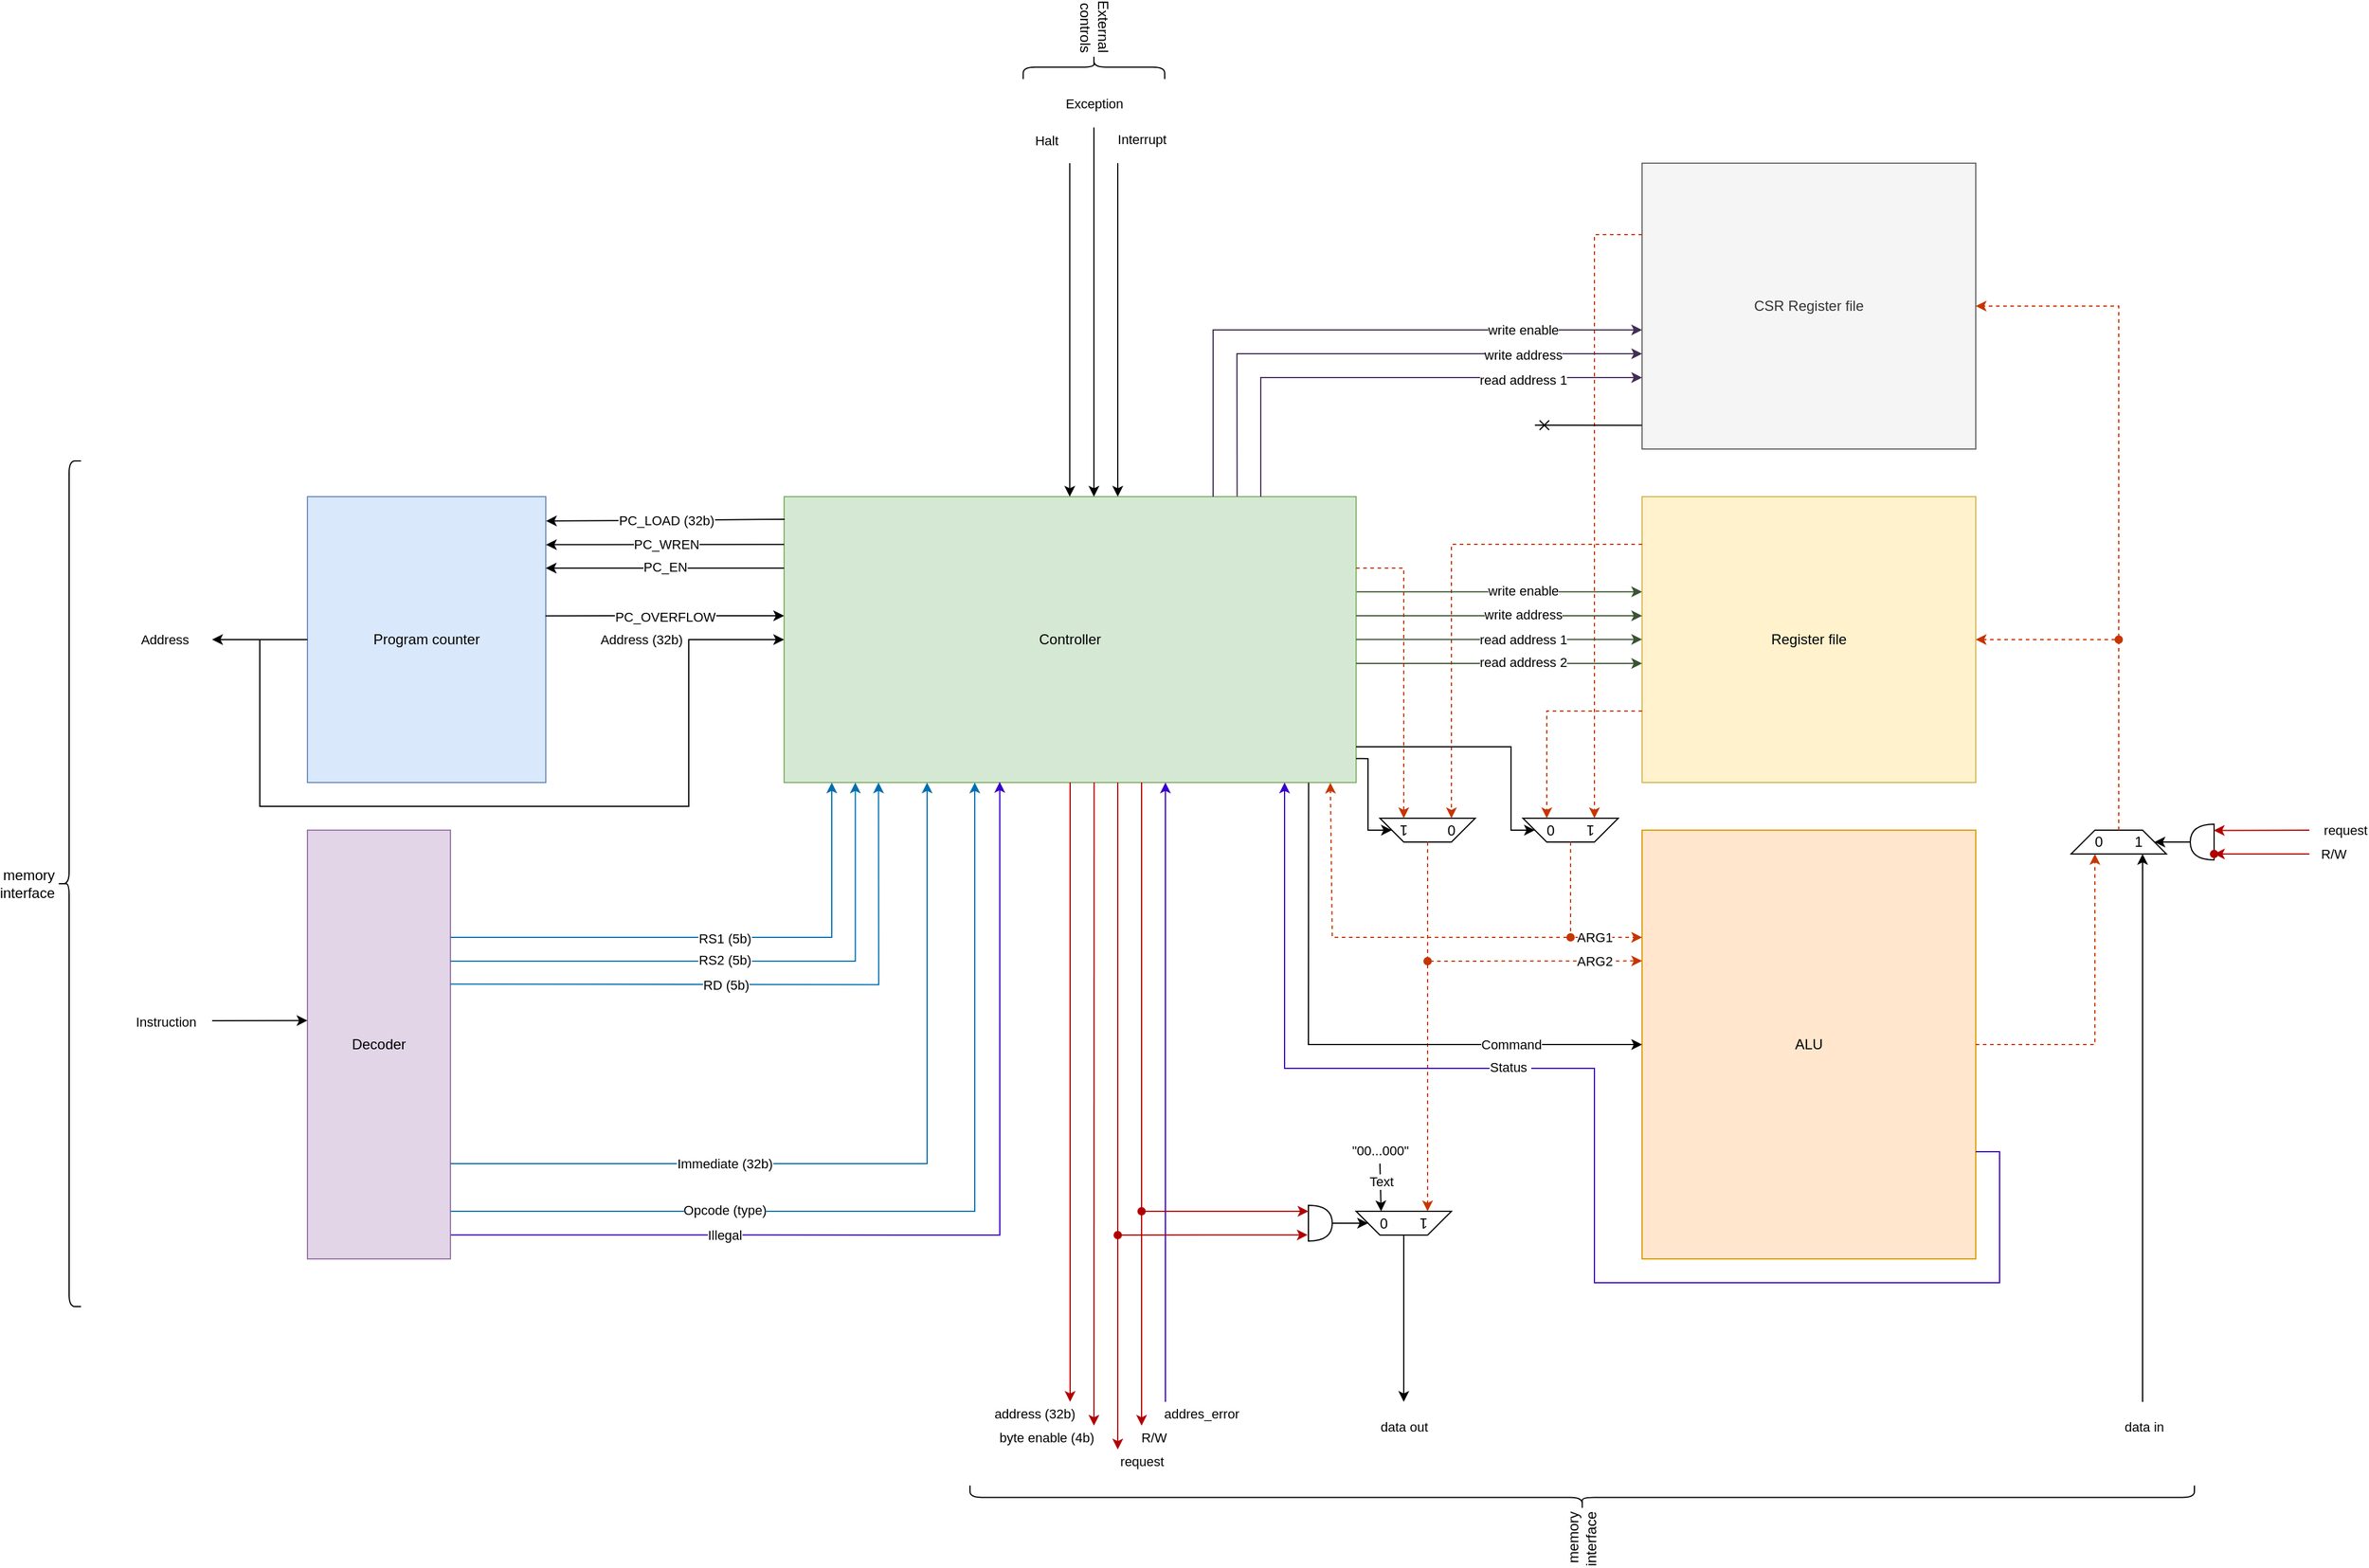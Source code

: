 <mxfile>
    <diagram name="Page-1" id="RnoSN_UY9LIXPHD4EfgN">
        <mxGraphModel dx="1311" dy="1591" grid="1" gridSize="10" guides="1" tooltips="1" connect="1" arrows="1" fold="1" page="1" pageScale="1" pageWidth="827" pageHeight="1169" math="0" shadow="0">
            <root>
                <mxCell id="0"/>
                <mxCell id="1" parent="0"/>
                <mxCell id="LVgz9WwHuPlELS2RrGbi-1" value="Controller" style="rounded=0;whiteSpace=wrap;html=1;fillColor=#d5e8d4;strokeColor=#82b366;" parent="1" vertex="1">
                    <mxGeometry x="240" y="240" width="480" height="240" as="geometry"/>
                </mxCell>
                <mxCell id="LVgz9WwHuPlELS2RrGbi-2" value="Decoder" style="rounded=0;whiteSpace=wrap;html=1;fillColor=#e1d5e7;strokeColor=#9673a6;" parent="1" vertex="1">
                    <mxGeometry x="-160" y="520" width="120" height="360" as="geometry"/>
                </mxCell>
                <mxCell id="LVgz9WwHuPlELS2RrGbi-3" value="Register file" style="rounded=0;whiteSpace=wrap;html=1;fillColor=#fff2cc;strokeColor=#d6b656;" parent="1" vertex="1">
                    <mxGeometry x="960" y="240" width="280" height="240" as="geometry"/>
                </mxCell>
                <mxCell id="LVgz9WwHuPlELS2RrGbi-4" value="CSR Register file" style="rounded=0;whiteSpace=wrap;html=1;fillColor=#f5f5f5;fontColor=#333333;strokeColor=#666666;" parent="1" vertex="1">
                    <mxGeometry x="960" y="-40" width="280" height="240" as="geometry"/>
                </mxCell>
                <mxCell id="LVgz9WwHuPlELS2RrGbi-5" value="ALU" style="rounded=0;whiteSpace=wrap;html=1;fillColor=#ffe6cc;strokeColor=#d79b00;" parent="1" vertex="1">
                    <mxGeometry x="960" y="520" width="280" height="360" as="geometry"/>
                </mxCell>
                <mxCell id="LVgz9WwHuPlELS2RrGbi-6" value="Program counter" style="rounded=0;whiteSpace=wrap;html=1;fillColor=#dae8fc;strokeColor=#6c8ebf;" parent="1" vertex="1">
                    <mxGeometry x="-160" y="240" width="200" height="240" as="geometry"/>
                </mxCell>
                <mxCell id="LVgz9WwHuPlELS2RrGbi-7" value="" style="endArrow=classic;html=1;rounded=0;entryX=0.017;entryY=0.444;entryDx=0;entryDy=0;entryPerimeter=0;" parent="1" edge="1">
                    <mxGeometry width="50" height="50" relative="1" as="geometry">
                        <mxPoint x="-240" y="680" as="sourcePoint"/>
                        <mxPoint x="-160.0" y="679.84" as="targetPoint"/>
                    </mxGeometry>
                </mxCell>
                <mxCell id="LVgz9WwHuPlELS2RrGbi-12" value="Instruction" style="edgeLabel;html=1;align=center;verticalAlign=middle;resizable=0;points=[];" parent="LVgz9WwHuPlELS2RrGbi-7" vertex="1" connectable="0">
                    <mxGeometry x="-0.743" y="-1" relative="1" as="geometry">
                        <mxPoint x="-50" as="offset"/>
                    </mxGeometry>
                </mxCell>
                <mxCell id="LVgz9WwHuPlELS2RrGbi-9" value="" style="endArrow=classic;html=1;rounded=0;exitX=0;exitY=0.5;exitDx=0;exitDy=0;labelPosition=left;verticalLabelPosition=middle;align=left;verticalAlign=middle;" parent="1" source="LVgz9WwHuPlELS2RrGbi-6" edge="1">
                    <mxGeometry width="50" height="50" relative="1" as="geometry">
                        <mxPoint x="600" y="510" as="sourcePoint"/>
                        <mxPoint x="-240" y="360" as="targetPoint"/>
                    </mxGeometry>
                </mxCell>
                <mxCell id="LVgz9WwHuPlELS2RrGbi-10" value="Address" style="edgeLabel;html=1;align=center;verticalAlign=middle;resizable=0;points=[];" parent="LVgz9WwHuPlELS2RrGbi-9" vertex="1" connectable="0">
                    <mxGeometry x="0.357" y="-1" relative="1" as="geometry">
                        <mxPoint x="-66" y="1" as="offset"/>
                    </mxGeometry>
                </mxCell>
                <mxCell id="LVgz9WwHuPlELS2RrGbi-13" value="" style="endArrow=classic;html=1;rounded=0;exitX=0;exitY=0.167;exitDx=0;exitDy=0;exitPerimeter=0;entryX=1.001;entryY=0.168;entryDx=0;entryDy=0;entryPerimeter=0;" parent="1" source="LVgz9WwHuPlELS2RrGbi-1" target="LVgz9WwHuPlELS2RrGbi-6" edge="1">
                    <mxGeometry width="50" height="50" relative="1" as="geometry">
                        <mxPoint x="60" y="450" as="sourcePoint"/>
                        <mxPoint x="110" y="400" as="targetPoint"/>
                    </mxGeometry>
                </mxCell>
                <mxCell id="LVgz9WwHuPlELS2RrGbi-15" value="PC_WREN" style="edgeLabel;html=1;align=center;verticalAlign=middle;resizable=0;points=[];" parent="LVgz9WwHuPlELS2RrGbi-13" vertex="1" connectable="0">
                    <mxGeometry x="0.048" relative="1" as="geometry">
                        <mxPoint x="5" as="offset"/>
                    </mxGeometry>
                </mxCell>
                <mxCell id="LVgz9WwHuPlELS2RrGbi-14" value="" style="endArrow=classic;html=1;rounded=0;exitX=0;exitY=0.25;exitDx=0;exitDy=0;entryX=1;entryY=0.25;entryDx=0;entryDy=0;" parent="1" source="LVgz9WwHuPlELS2RrGbi-1" target="LVgz9WwHuPlELS2RrGbi-6" edge="1">
                    <mxGeometry width="50" height="50" relative="1" as="geometry">
                        <mxPoint x="-120" y="360" as="sourcePoint"/>
                        <mxPoint x="-70" y="310" as="targetPoint"/>
                    </mxGeometry>
                </mxCell>
                <mxCell id="LVgz9WwHuPlELS2RrGbi-16" value="PC_EN" style="edgeLabel;html=1;align=center;verticalAlign=middle;resizable=0;points=[];" parent="LVgz9WwHuPlELS2RrGbi-14" vertex="1" connectable="0">
                    <mxGeometry x="0.09" y="-1" relative="1" as="geometry">
                        <mxPoint x="9" as="offset"/>
                    </mxGeometry>
                </mxCell>
                <mxCell id="LVgz9WwHuPlELS2RrGbi-18" value="" style="endArrow=classic;html=1;rounded=0;entryX=0;entryY=0.5;entryDx=0;entryDy=0;" parent="1" target="LVgz9WwHuPlELS2RrGbi-1" edge="1">
                    <mxGeometry width="50" height="50" relative="1" as="geometry">
                        <mxPoint x="-200" y="360" as="sourcePoint"/>
                        <mxPoint x="-150" y="450" as="targetPoint"/>
                        <Array as="points">
                            <mxPoint x="-200" y="500"/>
                            <mxPoint x="160" y="500"/>
                            <mxPoint x="160" y="360"/>
                        </Array>
                    </mxGeometry>
                </mxCell>
                <mxCell id="LVgz9WwHuPlELS2RrGbi-19" value="Address (32b)" style="edgeLabel;html=1;align=center;verticalAlign=middle;resizable=0;points=[];" parent="LVgz9WwHuPlELS2RrGbi-18" vertex="1" connectable="0">
                    <mxGeometry x="0.852" y="1" relative="1" as="geometry">
                        <mxPoint x="-67" y="1" as="offset"/>
                    </mxGeometry>
                </mxCell>
                <mxCell id="LVgz9WwHuPlELS2RrGbi-20" value="" style="endArrow=classic;html=1;rounded=0;exitX=0.999;exitY=0.417;exitDx=0;exitDy=0;exitPerimeter=0;" parent="1" source="LVgz9WwHuPlELS2RrGbi-6" edge="1">
                    <mxGeometry width="50" height="50" relative="1" as="geometry">
                        <mxPoint x="190" y="430" as="sourcePoint"/>
                        <mxPoint x="240" y="340" as="targetPoint"/>
                    </mxGeometry>
                </mxCell>
                <mxCell id="LVgz9WwHuPlELS2RrGbi-22" value="PC_OVERFLOW" style="edgeLabel;html=1;align=center;verticalAlign=middle;resizable=0;points=[];" parent="LVgz9WwHuPlELS2RrGbi-20" vertex="1" connectable="0">
                    <mxGeometry x="-0.192" y="-1" relative="1" as="geometry">
                        <mxPoint x="19" as="offset"/>
                    </mxGeometry>
                </mxCell>
                <mxCell id="LVgz9WwHuPlELS2RrGbi-23" value="" style="endArrow=classic;html=1;rounded=0;exitX=0.001;exitY=0.079;exitDx=0;exitDy=0;exitPerimeter=0;entryX=1.001;entryY=0.085;entryDx=0;entryDy=0;entryPerimeter=0;" parent="1" source="LVgz9WwHuPlELS2RrGbi-1" target="LVgz9WwHuPlELS2RrGbi-6" edge="1">
                    <mxGeometry width="50" height="50" relative="1" as="geometry">
                        <mxPoint x="90" y="380" as="sourcePoint"/>
                        <mxPoint x="140" y="330" as="targetPoint"/>
                        <Array as="points">
                            <mxPoint x="130" y="260"/>
                        </Array>
                    </mxGeometry>
                </mxCell>
                <mxCell id="LVgz9WwHuPlELS2RrGbi-24" value="PC_LOAD (32b)" style="edgeLabel;html=1;align=center;verticalAlign=middle;resizable=0;points=[];" parent="LVgz9WwHuPlELS2RrGbi-23" vertex="1" connectable="0">
                    <mxGeometry x="-0.003" relative="1" as="geometry">
                        <mxPoint as="offset"/>
                    </mxGeometry>
                </mxCell>
                <mxCell id="LVgz9WwHuPlELS2RrGbi-25" value="" style="endArrow=classic;html=1;rounded=0;entryX=0.25;entryY=1;entryDx=0;entryDy=0;fillColor=#1ba1e2;strokeColor=#006EAF;" parent="1" edge="1">
                    <mxGeometry width="50" height="50" relative="1" as="geometry">
                        <mxPoint x="-40" y="610" as="sourcePoint"/>
                        <mxPoint x="280" y="480" as="targetPoint"/>
                        <Array as="points">
                            <mxPoint x="280" y="610"/>
                        </Array>
                    </mxGeometry>
                </mxCell>
                <mxCell id="LVgz9WwHuPlELS2RrGbi-31" value="RS1 (5b)" style="edgeLabel;html=1;align=center;verticalAlign=middle;resizable=0;points=[];" parent="LVgz9WwHuPlELS2RrGbi-25" vertex="1" connectable="0">
                    <mxGeometry x="-0.005" y="-1" relative="1" as="geometry">
                        <mxPoint x="6" as="offset"/>
                    </mxGeometry>
                </mxCell>
                <mxCell id="LVgz9WwHuPlELS2RrGbi-26" value="" style="endArrow=classic;html=1;rounded=0;fillColor=#1ba1e2;strokeColor=#006EAF;" parent="1" edge="1">
                    <mxGeometry width="50" height="50" relative="1" as="geometry">
                        <mxPoint x="-40" y="630" as="sourcePoint"/>
                        <mxPoint x="299.76" y="480" as="targetPoint"/>
                        <Array as="points">
                            <mxPoint x="299.76" y="630"/>
                        </Array>
                    </mxGeometry>
                </mxCell>
                <mxCell id="LVgz9WwHuPlELS2RrGbi-32" value="RS2 (5b)" style="edgeLabel;html=1;align=center;verticalAlign=middle;resizable=0;points=[];" parent="LVgz9WwHuPlELS2RrGbi-26" vertex="1" connectable="0">
                    <mxGeometry x="-0.098" y="1" relative="1" as="geometry">
                        <mxPoint x="9" as="offset"/>
                    </mxGeometry>
                </mxCell>
                <mxCell id="LVgz9WwHuPlELS2RrGbi-27" value="" style="endArrow=classic;html=1;rounded=0;exitX=1;exitY=0.359;exitDx=0;exitDy=0;exitPerimeter=0;entryX=0.333;entryY=1.001;entryDx=0;entryDy=0;entryPerimeter=0;fillColor=#1ba1e2;strokeColor=#006EAF;" parent="1" source="LVgz9WwHuPlELS2RrGbi-2" edge="1">
                    <mxGeometry width="50" height="50" relative="1" as="geometry">
                        <mxPoint x="-120.0" y="649.0" as="sourcePoint"/>
                        <mxPoint x="319.24" y="480.0" as="targetPoint"/>
                        <Array as="points">
                            <mxPoint x="319.4" y="649.76"/>
                        </Array>
                    </mxGeometry>
                </mxCell>
                <mxCell id="LVgz9WwHuPlELS2RrGbi-33" value="RD (5b)" style="edgeLabel;html=1;align=center;verticalAlign=middle;resizable=0;points=[];" parent="LVgz9WwHuPlELS2RrGbi-27" vertex="1" connectable="0">
                    <mxGeometry x="-0.201" relative="1" as="geometry">
                        <mxPoint x="19" as="offset"/>
                    </mxGeometry>
                </mxCell>
                <mxCell id="LVgz9WwHuPlELS2RrGbi-28" value="" style="endArrow=classic;html=1;rounded=0;entryX=0.5;entryY=1;entryDx=0;entryDy=0;fillColor=#1ba1e2;strokeColor=#006EAF;" parent="1" edge="1">
                    <mxGeometry width="50" height="50" relative="1" as="geometry">
                        <mxPoint x="-40" y="800" as="sourcePoint"/>
                        <mxPoint x="360" y="480.0" as="targetPoint"/>
                        <Array as="points">
                            <mxPoint x="360" y="800"/>
                        </Array>
                    </mxGeometry>
                </mxCell>
                <mxCell id="LVgz9WwHuPlELS2RrGbi-34" value="Immediate (32b)" style="edgeLabel;html=1;align=center;verticalAlign=middle;resizable=0;points=[];" parent="LVgz9WwHuPlELS2RrGbi-28" vertex="1" connectable="0">
                    <mxGeometry x="-0.37" relative="1" as="geometry">
                        <mxPoint x="3" as="offset"/>
                    </mxGeometry>
                </mxCell>
                <mxCell id="LVgz9WwHuPlELS2RrGbi-29" value="" style="endArrow=classic;html=1;rounded=0;exitX=1.002;exitY=0.889;exitDx=0;exitDy=0;exitPerimeter=0;fillColor=#1ba1e2;strokeColor=#006EAF;" parent="1" source="LVgz9WwHuPlELS2RrGbi-2" edge="1">
                    <mxGeometry width="50" height="50" relative="1" as="geometry">
                        <mxPoint x="140" y="790" as="sourcePoint"/>
                        <mxPoint x="400" y="480" as="targetPoint"/>
                        <Array as="points">
                            <mxPoint x="400" y="840"/>
                        </Array>
                    </mxGeometry>
                </mxCell>
                <mxCell id="LVgz9WwHuPlELS2RrGbi-35" value="Opcode (type)" style="edgeLabel;html=1;align=center;verticalAlign=middle;resizable=0;points=[];" parent="LVgz9WwHuPlELS2RrGbi-29" vertex="1" connectable="0">
                    <mxGeometry x="-0.425" y="1" relative="1" as="geometry">
                        <mxPoint as="offset"/>
                    </mxGeometry>
                </mxCell>
                <mxCell id="LVgz9WwHuPlELS2RrGbi-36" value="" style="endArrow=classic;html=1;rounded=0;exitX=1.003;exitY=0.944;exitDx=0;exitDy=0;exitPerimeter=0;entryX=0.377;entryY=0.998;entryDx=0;entryDy=0;entryPerimeter=0;fillColor=#6a00ff;strokeColor=#3700CC;" parent="1" source="LVgz9WwHuPlELS2RrGbi-2" target="LVgz9WwHuPlELS2RrGbi-1" edge="1">
                    <mxGeometry width="50" height="50" relative="1" as="geometry">
                        <mxPoint x="280" y="710" as="sourcePoint"/>
                        <mxPoint x="330" y="660" as="targetPoint"/>
                        <Array as="points">
                            <mxPoint x="421" y="860"/>
                        </Array>
                    </mxGeometry>
                </mxCell>
                <mxCell id="LVgz9WwHuPlELS2RrGbi-38" value="Illegal" style="edgeLabel;html=1;align=center;verticalAlign=middle;resizable=0;points=[];" parent="LVgz9WwHuPlELS2RrGbi-36" vertex="1" connectable="0">
                    <mxGeometry x="-0.481" relative="1" as="geometry">
                        <mxPoint x="11" as="offset"/>
                    </mxGeometry>
                </mxCell>
                <mxCell id="LVgz9WwHuPlELS2RrGbi-39" value="" style="endArrow=classic;html=1;rounded=0;exitX=0.5;exitY=1;exitDx=0;exitDy=0;fillColor=#e51400;strokeColor=#B20000;" parent="1" source="LVgz9WwHuPlELS2RrGbi-1" edge="1">
                    <mxGeometry width="50" height="50" relative="1" as="geometry">
                        <mxPoint x="650" y="720" as="sourcePoint"/>
                        <mxPoint x="480" y="1000" as="targetPoint"/>
                    </mxGeometry>
                </mxCell>
                <mxCell id="LVgz9WwHuPlELS2RrGbi-46" value="address (32b&lt;span style=&quot;background-color: light-dark(#ffffff, var(--ge-dark-color, #121212)); color: light-dark(rgb(0, 0, 0), rgb(255, 255, 255));&quot;&gt;)&lt;/span&gt;" style="edgeLabel;html=1;align=center;verticalAlign=middle;resizable=0;points=[];" parent="LVgz9WwHuPlELS2RrGbi-39" vertex="1" connectable="0">
                    <mxGeometry x="0.767" relative="1" as="geometry">
                        <mxPoint x="-30" y="70" as="offset"/>
                    </mxGeometry>
                </mxCell>
                <mxCell id="LVgz9WwHuPlELS2RrGbi-41" value="" style="endArrow=classic;html=1;rounded=0;exitX=0.542;exitY=1;exitDx=0;exitDy=0;exitPerimeter=0;fillColor=#e51400;strokeColor=#B20000;" parent="1" source="LVgz9WwHuPlELS2RrGbi-1" edge="1">
                    <mxGeometry width="50" height="50" relative="1" as="geometry">
                        <mxPoint x="660" y="740" as="sourcePoint"/>
                        <mxPoint x="500" y="1020" as="targetPoint"/>
                    </mxGeometry>
                </mxCell>
                <mxCell id="LVgz9WwHuPlELS2RrGbi-49" value="byte enable (4b)" style="edgeLabel;html=1;align=center;verticalAlign=middle;resizable=0;points=[];" parent="LVgz9WwHuPlELS2RrGbi-41" vertex="1" connectable="0">
                    <mxGeometry x="0.85" y="1" relative="1" as="geometry">
                        <mxPoint x="-41" y="50" as="offset"/>
                    </mxGeometry>
                </mxCell>
                <mxCell id="LVgz9WwHuPlELS2RrGbi-42" value="" style="endArrow=classic;html=1;rounded=0;exitX=0.542;exitY=1;exitDx=0;exitDy=0;exitPerimeter=0;fillColor=#e51400;strokeColor=#B20000;" parent="1" edge="1">
                    <mxGeometry width="50" height="50" relative="1" as="geometry">
                        <mxPoint x="520" y="480" as="sourcePoint"/>
                        <mxPoint x="520" y="1040" as="targetPoint"/>
                    </mxGeometry>
                </mxCell>
                <mxCell id="LVgz9WwHuPlELS2RrGbi-51" value="request" style="edgeLabel;html=1;align=center;verticalAlign=middle;resizable=0;points=[];" parent="LVgz9WwHuPlELS2RrGbi-42" vertex="1" connectable="0">
                    <mxGeometry x="0.978" relative="1" as="geometry">
                        <mxPoint x="20" y="16" as="offset"/>
                    </mxGeometry>
                </mxCell>
                <mxCell id="LVgz9WwHuPlELS2RrGbi-43" value="" style="endArrow=classic;html=1;rounded=0;exitX=0.542;exitY=1;exitDx=0;exitDy=0;exitPerimeter=0;fillColor=#e51400;strokeColor=#B20000;" parent="1" edge="1">
                    <mxGeometry width="50" height="50" relative="1" as="geometry">
                        <mxPoint x="540" y="480" as="sourcePoint"/>
                        <mxPoint x="540" y="1020" as="targetPoint"/>
                    </mxGeometry>
                </mxCell>
                <mxCell id="LVgz9WwHuPlELS2RrGbi-50" value="R/W" style="edgeLabel;html=1;align=center;verticalAlign=middle;resizable=0;points=[];" parent="LVgz9WwHuPlELS2RrGbi-43" vertex="1" connectable="0">
                    <mxGeometry x="0.981" relative="1" as="geometry">
                        <mxPoint x="10" y="15" as="offset"/>
                    </mxGeometry>
                </mxCell>
                <mxCell id="LVgz9WwHuPlELS2RrGbi-44" value="" style="endArrow=classic;html=1;rounded=0;fillColor=#6a00ff;strokeColor=#3700CC;" parent="1" edge="1">
                    <mxGeometry width="50" height="50" relative="1" as="geometry">
                        <mxPoint x="560" y="1000" as="sourcePoint"/>
                        <mxPoint x="560" y="480" as="targetPoint"/>
                    </mxGeometry>
                </mxCell>
                <mxCell id="LVgz9WwHuPlELS2RrGbi-47" value="addres_error" style="edgeLabel;html=1;align=center;verticalAlign=middle;resizable=0;points=[];" parent="LVgz9WwHuPlELS2RrGbi-44" vertex="1" connectable="0">
                    <mxGeometry x="-0.911" y="-2" relative="1" as="geometry">
                        <mxPoint x="28" y="33" as="offset"/>
                    </mxGeometry>
                </mxCell>
                <mxCell id="LVgz9WwHuPlELS2RrGbi-52" value="0&amp;nbsp; &amp;nbsp; &amp;nbsp; &amp;nbsp; &amp;nbsp; 1" style="shape=trapezoid;perimeter=trapezoidPerimeter;whiteSpace=wrap;html=1;fixedSize=1;rotation=-180;textDirection=ltr;flipV=0;flipH=1;" parent="1" vertex="1">
                    <mxGeometry x="740" y="510" width="80" height="20" as="geometry"/>
                </mxCell>
                <mxCell id="LVgz9WwHuPlELS2RrGbi-53" value="1&amp;nbsp; &amp;nbsp; &amp;nbsp; &amp;nbsp; 0" style="shape=trapezoid;perimeter=trapezoidPerimeter;whiteSpace=wrap;html=1;fixedSize=1;rotation=-180;" parent="1" vertex="1">
                    <mxGeometry x="860" y="510" width="80" height="20" as="geometry"/>
                </mxCell>
                <mxCell id="LVgz9WwHuPlELS2RrGbi-54" value="" style="endArrow=classic;html=1;rounded=0;exitX=0.5;exitY=0;exitDx=0;exitDy=0;entryX=0;entryY=0.25;entryDx=0;entryDy=0;fillColor=#fa6800;strokeColor=#C73500;dashed=1;" parent="1" source="LVgz9WwHuPlELS2RrGbi-53" target="LVgz9WwHuPlELS2RrGbi-5" edge="1">
                    <mxGeometry width="50" height="50" relative="1" as="geometry">
                        <mxPoint x="830" y="600" as="sourcePoint"/>
                        <mxPoint x="880" y="550" as="targetPoint"/>
                        <Array as="points">
                            <mxPoint x="900" y="610"/>
                        </Array>
                    </mxGeometry>
                </mxCell>
                <mxCell id="LVgz9WwHuPlELS2RrGbi-56" value="ARG1" style="edgeLabel;html=1;align=center;verticalAlign=middle;resizable=0;points=[];" parent="LVgz9WwHuPlELS2RrGbi-54" vertex="1" connectable="0">
                    <mxGeometry x="0.387" relative="1" as="geometry">
                        <mxPoint x="3" as="offset"/>
                    </mxGeometry>
                </mxCell>
                <mxCell id="LVgz9WwHuPlELS2RrGbi-55" value="" style="endArrow=classic;html=1;rounded=0;exitX=0.5;exitY=0;exitDx=0;exitDy=0;entryX=0;entryY=0.305;entryDx=0;entryDy=0;entryPerimeter=0;fillColor=#fa6800;strokeColor=#C73500;dashed=1;" parent="1" source="LVgz9WwHuPlELS2RrGbi-52" target="LVgz9WwHuPlELS2RrGbi-5" edge="1">
                    <mxGeometry width="50" height="50" relative="1" as="geometry">
                        <mxPoint x="800" y="580" as="sourcePoint"/>
                        <mxPoint x="850" y="530" as="targetPoint"/>
                        <Array as="points">
                            <mxPoint x="780" y="630"/>
                        </Array>
                    </mxGeometry>
                </mxCell>
                <mxCell id="LVgz9WwHuPlELS2RrGbi-57" value="ARG2" style="edgeLabel;html=1;align=center;verticalAlign=middle;resizable=0;points=[];" parent="LVgz9WwHuPlELS2RrGbi-55" vertex="1" connectable="0">
                    <mxGeometry x="0.749" relative="1" as="geometry">
                        <mxPoint x="-5" as="offset"/>
                    </mxGeometry>
                </mxCell>
                <mxCell id="LVgz9WwHuPlELS2RrGbi-58" value="" style="endArrow=classic;html=1;rounded=0;entryX=0.25;entryY=1;entryDx=0;entryDy=0;fillColor=#fa6800;strokeColor=#C73500;dashed=1;" parent="1" target="LVgz9WwHuPlELS2RrGbi-52" edge="1">
                    <mxGeometry width="50" height="50" relative="1" as="geometry">
                        <mxPoint x="960" y="280" as="sourcePoint"/>
                        <mxPoint x="1010" y="230" as="targetPoint"/>
                        <Array as="points">
                            <mxPoint x="800" y="280"/>
                        </Array>
                    </mxGeometry>
                </mxCell>
                <mxCell id="LVgz9WwHuPlELS2RrGbi-59" value="" style="endArrow=classic;html=1;rounded=0;exitX=0;exitY=0.75;exitDx=0;exitDy=0;entryX=0.75;entryY=1;entryDx=0;entryDy=0;fillColor=#fa6800;strokeColor=#C73500;dashed=1;" parent="1" source="LVgz9WwHuPlELS2RrGbi-3" target="LVgz9WwHuPlELS2RrGbi-53" edge="1">
                    <mxGeometry width="50" height="50" relative="1" as="geometry">
                        <mxPoint x="870" y="380" as="sourcePoint"/>
                        <mxPoint x="920" y="330" as="targetPoint"/>
                        <Array as="points">
                            <mxPoint x="880" y="420"/>
                        </Array>
                    </mxGeometry>
                </mxCell>
                <mxCell id="LVgz9WwHuPlELS2RrGbi-60" value="" style="endArrow=classic;html=1;rounded=0;exitX=1;exitY=0.25;exitDx=0;exitDy=0;fillColor=#fa6800;strokeColor=#C73500;dashed=1;" parent="1" source="LVgz9WwHuPlELS2RrGbi-1" edge="1">
                    <mxGeometry width="50" height="50" relative="1" as="geometry">
                        <mxPoint x="870" y="380" as="sourcePoint"/>
                        <mxPoint x="760" y="510" as="targetPoint"/>
                        <Array as="points">
                            <mxPoint x="760" y="300"/>
                        </Array>
                    </mxGeometry>
                </mxCell>
                <mxCell id="LVgz9WwHuPlELS2RrGbi-61" value="" style="endArrow=classic;html=1;rounded=0;exitX=0;exitY=0.25;exitDx=0;exitDy=0;entryX=0.25;entryY=1;entryDx=0;entryDy=0;fillColor=#fa6800;strokeColor=#C73500;dashed=1;" parent="1" source="LVgz9WwHuPlELS2RrGbi-4" target="LVgz9WwHuPlELS2RrGbi-53" edge="1">
                    <mxGeometry width="50" height="50" relative="1" as="geometry">
                        <mxPoint x="820" y="50" as="sourcePoint"/>
                        <mxPoint x="870" as="targetPoint"/>
                        <Array as="points">
                            <mxPoint x="920" y="20"/>
                        </Array>
                    </mxGeometry>
                </mxCell>
                <mxCell id="LVgz9WwHuPlELS2RrGbi-62" value="" style="endArrow=classic;html=1;rounded=0;exitX=1;exitY=0.916;exitDx=0;exitDy=0;exitPerimeter=0;entryX=1;entryY=0.5;entryDx=0;entryDy=0;" parent="1" source="LVgz9WwHuPlELS2RrGbi-1" target="LVgz9WwHuPlELS2RrGbi-52" edge="1">
                    <mxGeometry width="50" height="50" relative="1" as="geometry">
                        <mxPoint x="730" y="450" as="sourcePoint"/>
                        <mxPoint x="780" y="400" as="targetPoint"/>
                        <Array as="points">
                            <mxPoint x="730" y="460"/>
                            <mxPoint x="730" y="520"/>
                        </Array>
                    </mxGeometry>
                </mxCell>
                <mxCell id="LVgz9WwHuPlELS2RrGbi-63" value="" style="endArrow=classic;html=1;rounded=0;entryX=1;entryY=0.5;entryDx=0;entryDy=0;" parent="1" target="LVgz9WwHuPlELS2RrGbi-53" edge="1">
                    <mxGeometry width="50" height="50" relative="1" as="geometry">
                        <mxPoint x="720" y="450" as="sourcePoint"/>
                        <mxPoint x="770" y="400" as="targetPoint"/>
                        <Array as="points">
                            <mxPoint x="850" y="450"/>
                            <mxPoint x="850" y="520"/>
                        </Array>
                    </mxGeometry>
                </mxCell>
                <mxCell id="LVgz9WwHuPlELS2RrGbi-64" value="0&amp;nbsp; &amp;nbsp; &amp;nbsp; &amp;nbsp; 1" style="shape=trapezoid;perimeter=trapezoidPerimeter;whiteSpace=wrap;html=1;fixedSize=1;rotation=0;" parent="1" vertex="1">
                    <mxGeometry x="1320" y="520" width="80" height="20" as="geometry"/>
                </mxCell>
                <mxCell id="LVgz9WwHuPlELS2RrGbi-65" value="" style="endArrow=classic;html=1;rounded=0;exitX=1;exitY=0.5;exitDx=0;exitDy=0;entryX=0.25;entryY=1;entryDx=0;entryDy=0;fillColor=#fa6800;strokeColor=#C73500;dashed=1;" parent="1" source="LVgz9WwHuPlELS2RrGbi-5" target="LVgz9WwHuPlELS2RrGbi-64" edge="1">
                    <mxGeometry width="50" height="50" relative="1" as="geometry">
                        <mxPoint x="1241" y="720" as="sourcePoint"/>
                        <mxPoint x="1291" y="670" as="targetPoint"/>
                        <Array as="points">
                            <mxPoint x="1340" y="700"/>
                        </Array>
                    </mxGeometry>
                </mxCell>
                <mxCell id="LVgz9WwHuPlELS2RrGbi-66" value="" style="endArrow=classic;html=1;rounded=0;entryX=0.75;entryY=1;entryDx=0;entryDy=0;" parent="1" target="LVgz9WwHuPlELS2RrGbi-64" edge="1">
                    <mxGeometry width="50" height="50" relative="1" as="geometry">
                        <mxPoint x="1380" y="1000" as="sourcePoint"/>
                        <mxPoint x="1430" y="950" as="targetPoint"/>
                    </mxGeometry>
                </mxCell>
                <mxCell id="LVgz9WwHuPlELS2RrGbi-67" value="data in" style="edgeLabel;html=1;align=center;verticalAlign=middle;resizable=0;points=[];" parent="LVgz9WwHuPlELS2RrGbi-66" vertex="1" connectable="0">
                    <mxGeometry x="-0.936" y="-1" relative="1" as="geometry">
                        <mxPoint y="35" as="offset"/>
                    </mxGeometry>
                </mxCell>
                <mxCell id="LVgz9WwHuPlELS2RrGbi-68" value="1&amp;nbsp; &amp;nbsp; &amp;nbsp; &amp;nbsp; 0" style="shape=trapezoid;perimeter=trapezoidPerimeter;whiteSpace=wrap;html=1;fixedSize=1;rotation=-180;" parent="1" vertex="1">
                    <mxGeometry x="720" y="840" width="80" height="20" as="geometry"/>
                </mxCell>
                <mxCell id="LVgz9WwHuPlELS2RrGbi-71" style="edgeStyle=orthogonalEdgeStyle;rounded=0;orthogonalLoop=1;jettySize=auto;html=1;entryX=1;entryY=0.5;entryDx=0;entryDy=0;" parent="1" source="LVgz9WwHuPlELS2RrGbi-69" target="LVgz9WwHuPlELS2RrGbi-68" edge="1">
                    <mxGeometry relative="1" as="geometry"/>
                </mxCell>
                <mxCell id="LVgz9WwHuPlELS2RrGbi-69" value="" style="shape=or;whiteSpace=wrap;html=1;" parent="1" vertex="1">
                    <mxGeometry x="680" y="835" width="20" height="30" as="geometry"/>
                </mxCell>
                <mxCell id="LVgz9WwHuPlELS2RrGbi-70" value="" style="shape=or;whiteSpace=wrap;html=1;rotation=-180;" parent="1" vertex="1">
                    <mxGeometry x="1420" y="515" width="20" height="30" as="geometry"/>
                </mxCell>
                <mxCell id="LVgz9WwHuPlELS2RrGbi-72" style="edgeStyle=orthogonalEdgeStyle;rounded=0;orthogonalLoop=1;jettySize=auto;html=1;exitX=1;exitY=0.5;exitDx=0;exitDy=0;exitPerimeter=0;entryX=1;entryY=0.5;entryDx=0;entryDy=0;" parent="1" source="LVgz9WwHuPlELS2RrGbi-70" target="LVgz9WwHuPlELS2RrGbi-64" edge="1">
                    <mxGeometry relative="1" as="geometry"/>
                </mxCell>
                <mxCell id="LVgz9WwHuPlELS2RrGbi-75" value="" style="endArrow=classic;html=1;rounded=0;entryX=0.25;entryY=1;entryDx=0;entryDy=0;fillColor=#fa6800;strokeColor=#C73500;dashed=1;startArrow=oval;startFill=1;" parent="1" target="LVgz9WwHuPlELS2RrGbi-68" edge="1">
                    <mxGeometry width="50" height="50" relative="1" as="geometry">
                        <mxPoint x="780" y="630" as="sourcePoint"/>
                        <mxPoint x="820" y="740" as="targetPoint"/>
                    </mxGeometry>
                </mxCell>
                <mxCell id="LVgz9WwHuPlELS2RrGbi-76" value="" style="endArrow=classic;html=1;rounded=0;" parent="1" edge="1">
                    <mxGeometry width="50" height="50" relative="1" as="geometry">
                        <mxPoint x="740" y="800" as="sourcePoint"/>
                        <mxPoint x="741" y="840" as="targetPoint"/>
                    </mxGeometry>
                </mxCell>
                <mxCell id="LVgz9WwHuPlELS2RrGbi-77" value="&quot;00...000&quot;" style="edgeLabel;html=1;align=center;verticalAlign=middle;resizable=0;points=[];" parent="LVgz9WwHuPlELS2RrGbi-76" vertex="1" connectable="0">
                    <mxGeometry x="-0.545" y="1" relative="1" as="geometry">
                        <mxPoint x="-1" y="-20" as="offset"/>
                    </mxGeometry>
                </mxCell>
                <mxCell id="6" value="Text" style="edgeLabel;html=1;align=center;verticalAlign=middle;resizable=0;points=[];" parent="LVgz9WwHuPlELS2RrGbi-76" vertex="1" connectable="0">
                    <mxGeometry x="-0.275" relative="1" as="geometry">
                        <mxPoint as="offset"/>
                    </mxGeometry>
                </mxCell>
                <mxCell id="LVgz9WwHuPlELS2RrGbi-78" value="" style="endArrow=classic;html=1;rounded=0;entryX=-0.033;entryY=0.828;entryDx=0;entryDy=0;entryPerimeter=0;startArrow=oval;startFill=1;fillColor=#e51400;strokeColor=#B20000;" parent="1" target="LVgz9WwHuPlELS2RrGbi-69" edge="1">
                    <mxGeometry width="50" height="50" relative="1" as="geometry">
                        <mxPoint x="520" y="860" as="sourcePoint"/>
                        <mxPoint x="710" y="880" as="targetPoint"/>
                    </mxGeometry>
                </mxCell>
                <mxCell id="LVgz9WwHuPlELS2RrGbi-79" value="" style="endArrow=classic;html=1;rounded=0;entryX=0;entryY=0.167;entryDx=0;entryDy=0;entryPerimeter=0;startArrow=oval;startFill=1;fillColor=#e51400;strokeColor=#B20000;" parent="1" target="LVgz9WwHuPlELS2RrGbi-69" edge="1">
                    <mxGeometry width="50" height="50" relative="1" as="geometry">
                        <mxPoint x="540" y="840" as="sourcePoint"/>
                        <mxPoint x="590" y="790" as="targetPoint"/>
                    </mxGeometry>
                </mxCell>
                <mxCell id="LVgz9WwHuPlELS2RrGbi-80" value="" style="endArrow=classic;html=1;rounded=0;entryX=0.011;entryY=0.826;entryDx=0;entryDy=0;entryPerimeter=0;fillColor=#e51400;strokeColor=#B20000;" parent="1" target="LVgz9WwHuPlELS2RrGbi-70" edge="1">
                    <mxGeometry width="50" height="50" relative="1" as="geometry">
                        <mxPoint x="1520" y="520" as="sourcePoint"/>
                        <mxPoint x="1520" y="510" as="targetPoint"/>
                    </mxGeometry>
                </mxCell>
                <mxCell id="LVgz9WwHuPlELS2RrGbi-83" value="request" style="edgeLabel;html=1;align=center;verticalAlign=middle;resizable=0;points=[];" parent="LVgz9WwHuPlELS2RrGbi-80" vertex="1" connectable="0">
                    <mxGeometry x="-0.557" y="-1" relative="1" as="geometry">
                        <mxPoint x="48" y="1" as="offset"/>
                    </mxGeometry>
                </mxCell>
                <mxCell id="LVgz9WwHuPlELS2RrGbi-81" value="" style="endArrow=classic;html=1;rounded=0;entryX=0.011;entryY=0.826;entryDx=0;entryDy=0;entryPerimeter=0;fillColor=#e51400;strokeColor=#B20000;" parent="1" edge="1">
                    <mxGeometry width="50" height="50" relative="1" as="geometry">
                        <mxPoint x="1520" y="540" as="sourcePoint"/>
                        <mxPoint x="1440" y="540" as="targetPoint"/>
                    </mxGeometry>
                </mxCell>
                <mxCell id="LVgz9WwHuPlELS2RrGbi-84" value="R/W" style="edgeLabel;html=1;align=center;verticalAlign=middle;resizable=0;points=[];" parent="LVgz9WwHuPlELS2RrGbi-81" vertex="1" connectable="0">
                    <mxGeometry x="-0.625" y="3" relative="1" as="geometry">
                        <mxPoint x="35" y="-3" as="offset"/>
                    </mxGeometry>
                </mxCell>
                <mxCell id="LVgz9WwHuPlELS2RrGbi-82" value="" style="endArrow=oval;html=1;rounded=0;entryX=0.011;entryY=0.826;entryDx=0;entryDy=0;entryPerimeter=0;endFill=1;startArrow=none;startFill=0;fillColor=#e51400;strokeColor=#B20000;" parent="1" edge="1">
                    <mxGeometry width="50" height="50" relative="1" as="geometry">
                        <mxPoint x="1450" y="540" as="sourcePoint"/>
                        <mxPoint x="1440" y="540" as="targetPoint"/>
                    </mxGeometry>
                </mxCell>
                <mxCell id="LVgz9WwHuPlELS2RrGbi-85" value="" style="endArrow=classic;html=1;rounded=0;exitX=0.5;exitY=0;exitDx=0;exitDy=0;entryX=1;entryY=0.5;entryDx=0;entryDy=0;fillColor=#fa6800;strokeColor=#C73500;dashed=1;" parent="1" source="LVgz9WwHuPlELS2RrGbi-64" target="LVgz9WwHuPlELS2RrGbi-4" edge="1">
                    <mxGeometry width="50" height="50" relative="1" as="geometry">
                        <mxPoint x="1220" y="420" as="sourcePoint"/>
                        <mxPoint x="1270" y="370" as="targetPoint"/>
                        <Array as="points">
                            <mxPoint x="1360" y="80"/>
                        </Array>
                    </mxGeometry>
                </mxCell>
                <mxCell id="LVgz9WwHuPlELS2RrGbi-86" value="" style="endArrow=classic;html=1;rounded=0;entryX=1;entryY=0.5;entryDx=0;entryDy=0;startArrow=oval;startFill=1;fillColor=#fa6800;strokeColor=#C73500;dashed=1;" parent="1" target="LVgz9WwHuPlELS2RrGbi-3" edge="1">
                    <mxGeometry width="50" height="50" relative="1" as="geometry">
                        <mxPoint x="1360" y="360" as="sourcePoint"/>
                        <mxPoint x="1270" y="290" as="targetPoint"/>
                    </mxGeometry>
                </mxCell>
                <mxCell id="LVgz9WwHuPlELS2RrGbi-87" value="" style="endArrow=classic;html=1;rounded=0;exitX=1.001;exitY=0.333;exitDx=0;exitDy=0;exitPerimeter=0;entryX=0;entryY=0.333;entryDx=0;entryDy=0;entryPerimeter=0;fillColor=#6d8764;strokeColor=#3A5431;" parent="1" source="LVgz9WwHuPlELS2RrGbi-1" target="LVgz9WwHuPlELS2RrGbi-3" edge="1">
                    <mxGeometry width="50" height="50" relative="1" as="geometry">
                        <mxPoint x="750" y="390" as="sourcePoint"/>
                        <mxPoint x="800" y="340" as="targetPoint"/>
                    </mxGeometry>
                </mxCell>
                <mxCell id="LVgz9WwHuPlELS2RrGbi-91" value="write enable" style="edgeLabel;html=1;align=center;verticalAlign=middle;resizable=0;points=[];" parent="LVgz9WwHuPlELS2RrGbi-87" vertex="1" connectable="0">
                    <mxGeometry x="0.006" y="1" relative="1" as="geometry">
                        <mxPoint x="19" as="offset"/>
                    </mxGeometry>
                </mxCell>
                <mxCell id="LVgz9WwHuPlELS2RrGbi-88" value="" style="endArrow=classic;html=1;rounded=0;exitX=1.001;exitY=0.333;exitDx=0;exitDy=0;exitPerimeter=0;entryX=0;entryY=0.333;entryDx=0;entryDy=0;entryPerimeter=0;fillColor=#6d8764;strokeColor=#3A5431;" parent="1" edge="1">
                    <mxGeometry width="50" height="50" relative="1" as="geometry">
                        <mxPoint x="720" y="340" as="sourcePoint"/>
                        <mxPoint x="960" y="340" as="targetPoint"/>
                    </mxGeometry>
                </mxCell>
                <mxCell id="LVgz9WwHuPlELS2RrGbi-92" value="write address" style="edgeLabel;html=1;align=center;verticalAlign=middle;resizable=0;points=[];" parent="LVgz9WwHuPlELS2RrGbi-88" vertex="1" connectable="0">
                    <mxGeometry x="0.066" y="1" relative="1" as="geometry">
                        <mxPoint x="12" as="offset"/>
                    </mxGeometry>
                </mxCell>
                <mxCell id="LVgz9WwHuPlELS2RrGbi-89" value="" style="endArrow=classic;html=1;rounded=0;exitX=1.001;exitY=0.333;exitDx=0;exitDy=0;exitPerimeter=0;entryX=0;entryY=0.333;entryDx=0;entryDy=0;entryPerimeter=0;fillColor=#6d8764;strokeColor=#3A5431;" parent="1" edge="1">
                    <mxGeometry width="50" height="50" relative="1" as="geometry">
                        <mxPoint x="720" y="359.83" as="sourcePoint"/>
                        <mxPoint x="960" y="359.83" as="targetPoint"/>
                    </mxGeometry>
                </mxCell>
                <mxCell id="LVgz9WwHuPlELS2RrGbi-93" value="read address 1" style="edgeLabel;html=1;align=center;verticalAlign=middle;resizable=0;points=[];" parent="LVgz9WwHuPlELS2RrGbi-89" vertex="1" connectable="0">
                    <mxGeometry x="0.08" y="1" relative="1" as="geometry">
                        <mxPoint x="10" y="1" as="offset"/>
                    </mxGeometry>
                </mxCell>
                <mxCell id="LVgz9WwHuPlELS2RrGbi-90" value="" style="endArrow=classic;html=1;rounded=0;exitX=1.001;exitY=0.333;exitDx=0;exitDy=0;exitPerimeter=0;entryX=0;entryY=0.333;entryDx=0;entryDy=0;entryPerimeter=0;fillColor=#6d8764;strokeColor=#3A5431;" parent="1" edge="1">
                    <mxGeometry width="50" height="50" relative="1" as="geometry">
                        <mxPoint x="720" y="380" as="sourcePoint"/>
                        <mxPoint x="960" y="380" as="targetPoint"/>
                    </mxGeometry>
                </mxCell>
                <mxCell id="LVgz9WwHuPlELS2RrGbi-94" value="read address 2" style="edgeLabel;html=1;align=center;verticalAlign=middle;resizable=0;points=[];" parent="LVgz9WwHuPlELS2RrGbi-90" vertex="1" connectable="0">
                    <mxGeometry x="0.046" y="1" relative="1" as="geometry">
                        <mxPoint x="14" as="offset"/>
                    </mxGeometry>
                </mxCell>
                <mxCell id="LVgz9WwHuPlELS2RrGbi-95" value="" style="endArrow=classic;html=1;rounded=0;entryX=0;entryY=0.75;entryDx=0;entryDy=0;fillColor=#76608a;strokeColor=#432D57;" parent="1" target="LVgz9WwHuPlELS2RrGbi-4" edge="1">
                    <mxGeometry width="50" height="50" relative="1" as="geometry">
                        <mxPoint x="640" y="240" as="sourcePoint"/>
                        <mxPoint x="690" y="190" as="targetPoint"/>
                        <Array as="points">
                            <mxPoint x="640" y="140"/>
                        </Array>
                    </mxGeometry>
                </mxCell>
                <mxCell id="LVgz9WwHuPlELS2RrGbi-102" value="read address 1" style="edgeLabel;html=1;align=center;verticalAlign=middle;resizable=0;points=[];" parent="LVgz9WwHuPlELS2RrGbi-95" vertex="1" connectable="0">
                    <mxGeometry x="0.558" y="-2" relative="1" as="geometry">
                        <mxPoint x="-7" as="offset"/>
                    </mxGeometry>
                </mxCell>
                <mxCell id="LVgz9WwHuPlELS2RrGbi-97" value="" style="endArrow=classic;html=1;rounded=0;entryX=0;entryY=0.75;entryDx=0;entryDy=0;exitX=0.75;exitY=0;exitDx=0;exitDy=0;fillColor=#76608a;strokeColor=#432D57;" parent="1" source="LVgz9WwHuPlELS2RrGbi-1" edge="1">
                    <mxGeometry width="50" height="50" relative="1" as="geometry">
                        <mxPoint x="640" y="200" as="sourcePoint"/>
                        <mxPoint x="960" y="100" as="targetPoint"/>
                        <Array as="points">
                            <mxPoint x="600" y="100"/>
                        </Array>
                    </mxGeometry>
                </mxCell>
                <mxCell id="LVgz9WwHuPlELS2RrGbi-100" value="write enable" style="edgeLabel;html=1;align=center;verticalAlign=middle;resizable=0;points=[];" parent="LVgz9WwHuPlELS2RrGbi-97" vertex="1" connectable="0">
                    <mxGeometry x="0.64" relative="1" as="geometry">
                        <mxPoint x="-10" as="offset"/>
                    </mxGeometry>
                </mxCell>
                <mxCell id="LVgz9WwHuPlELS2RrGbi-99" value="" style="endArrow=classic;html=1;rounded=0;entryX=0;entryY=0.75;entryDx=0;entryDy=0;exitX=0.792;exitY=-0.001;exitDx=0;exitDy=0;exitPerimeter=0;fillColor=#76608a;strokeColor=#432D57;" parent="1" source="LVgz9WwHuPlELS2RrGbi-1" edge="1">
                    <mxGeometry width="50" height="50" relative="1" as="geometry">
                        <mxPoint x="640" y="220" as="sourcePoint"/>
                        <mxPoint x="960" y="120" as="targetPoint"/>
                        <Array as="points">
                            <mxPoint x="620" y="120"/>
                        </Array>
                    </mxGeometry>
                </mxCell>
                <mxCell id="LVgz9WwHuPlELS2RrGbi-101" value="write address" style="edgeLabel;html=1;align=center;verticalAlign=middle;resizable=0;points=[];" parent="LVgz9WwHuPlELS2RrGbi-99" vertex="1" connectable="0">
                    <mxGeometry x="0.55" y="-1" relative="1" as="geometry">
                        <mxPoint x="3" as="offset"/>
                    </mxGeometry>
                </mxCell>
                <mxCell id="LVgz9WwHuPlELS2RrGbi-103" value="" style="endArrow=cross;html=1;rounded=0;exitX=-0.001;exitY=0.917;exitDx=0;exitDy=0;exitPerimeter=0;endFill=0;" parent="1" source="LVgz9WwHuPlELS2RrGbi-4" edge="1">
                    <mxGeometry width="50" height="50" relative="1" as="geometry">
                        <mxPoint x="840" y="230" as="sourcePoint"/>
                        <mxPoint x="870" y="180" as="targetPoint"/>
                    </mxGeometry>
                </mxCell>
                <mxCell id="LVgz9WwHuPlELS2RrGbi-104" value="" style="endArrow=classic;html=1;rounded=0;entryX=0;entryY=0.5;entryDx=0;entryDy=0;exitX=0.917;exitY=1.001;exitDx=0;exitDy=0;exitPerimeter=0;" parent="1" source="LVgz9WwHuPlELS2RrGbi-1" target="LVgz9WwHuPlELS2RrGbi-5" edge="1">
                    <mxGeometry width="50" height="50" relative="1" as="geometry">
                        <mxPoint x="710" y="720" as="sourcePoint"/>
                        <mxPoint x="760" y="670" as="targetPoint"/>
                        <Array as="points">
                            <mxPoint x="680" y="700"/>
                        </Array>
                    </mxGeometry>
                </mxCell>
                <mxCell id="LVgz9WwHuPlELS2RrGbi-105" value="Command" style="edgeLabel;html=1;align=center;verticalAlign=middle;resizable=0;points=[];" parent="LVgz9WwHuPlELS2RrGbi-104" vertex="1" connectable="0">
                    <mxGeometry x="0.756" y="1" relative="1" as="geometry">
                        <mxPoint x="-49" y="1" as="offset"/>
                    </mxGeometry>
                </mxCell>
                <mxCell id="LVgz9WwHuPlELS2RrGbi-106" value="" style="endArrow=classic;html=1;rounded=0;exitX=0.5;exitY=0;exitDx=0;exitDy=0;" parent="1" source="LVgz9WwHuPlELS2RrGbi-68" edge="1">
                    <mxGeometry width="50" height="50" relative="1" as="geometry">
                        <mxPoint x="670" y="1000" as="sourcePoint"/>
                        <mxPoint x="760" y="1000" as="targetPoint"/>
                    </mxGeometry>
                </mxCell>
                <mxCell id="LVgz9WwHuPlELS2RrGbi-107" value="data out" style="edgeLabel;html=1;align=center;verticalAlign=middle;resizable=0;points=[];" parent="LVgz9WwHuPlELS2RrGbi-106" vertex="1" connectable="0">
                    <mxGeometry x="0.604" y="1" relative="1" as="geometry">
                        <mxPoint x="-1" y="48" as="offset"/>
                    </mxGeometry>
                </mxCell>
                <mxCell id="LVgz9WwHuPlELS2RrGbi-108" value="" style="endArrow=classic;html=1;rounded=0;exitX=1;exitY=0.75;exitDx=0;exitDy=0;entryX=0.875;entryY=1;entryDx=0;entryDy=0;entryPerimeter=0;fillColor=#6a00ff;strokeColor=#3700CC;" parent="1" source="LVgz9WwHuPlELS2RrGbi-5" target="LVgz9WwHuPlELS2RrGbi-1" edge="1">
                    <mxGeometry width="50" height="50" relative="1" as="geometry">
                        <mxPoint x="700" y="710" as="sourcePoint"/>
                        <mxPoint x="750" y="660" as="targetPoint"/>
                        <Array as="points">
                            <mxPoint x="1260" y="790"/>
                            <mxPoint x="1260" y="900"/>
                            <mxPoint x="920" y="900"/>
                            <mxPoint x="920" y="720"/>
                            <mxPoint x="660" y="720"/>
                        </Array>
                    </mxGeometry>
                </mxCell>
                <mxCell id="LVgz9WwHuPlELS2RrGbi-109" value="Status&amp;nbsp;" style="edgeLabel;html=1;align=center;verticalAlign=middle;resizable=0;points=[];" parent="LVgz9WwHuPlELS2RrGbi-108" vertex="1" connectable="0">
                    <mxGeometry x="0.255" y="-1" relative="1" as="geometry">
                        <mxPoint as="offset"/>
                    </mxGeometry>
                </mxCell>
                <mxCell id="LVgz9WwHuPlELS2RrGbi-110" value="memory interface" style="shape=curlyBracket;whiteSpace=wrap;html=1;rounded=1;labelPosition=left;verticalLabelPosition=middle;align=right;verticalAlign=middle;rotation=-90;horizontal=1;direction=east;" parent="1" vertex="1">
                    <mxGeometry x="899.75" y="566.5" width="20" height="1027.5" as="geometry"/>
                </mxCell>
                <mxCell id="2" value="" style="endArrow=classic;html=1;rounded=0;entryX=0.955;entryY=1.001;entryDx=0;entryDy=0;entryPerimeter=0;fillColor=#fa6800;strokeColor=#C73500;dashed=1;startArrow=oval;startFill=1;" parent="1" target="LVgz9WwHuPlELS2RrGbi-1" edge="1">
                    <mxGeometry width="50" height="50" relative="1" as="geometry">
                        <mxPoint x="900" y="610" as="sourcePoint"/>
                        <mxPoint x="890" y="650" as="targetPoint"/>
                        <Array as="points">
                            <mxPoint x="700" y="610"/>
                        </Array>
                    </mxGeometry>
                </mxCell>
                <mxCell id="5" value="memory interface" style="shape=curlyBracket;whiteSpace=wrap;html=1;rounded=1;labelPosition=left;verticalLabelPosition=middle;align=right;verticalAlign=middle;rotation=0;horizontal=1;direction=east;" parent="1" vertex="1">
                    <mxGeometry x="-370" y="210" width="20" height="710" as="geometry"/>
                </mxCell>
                <mxCell id="7" value="" style="endArrow=classic;html=1;" edge="1" parent="1">
                    <mxGeometry width="50" height="50" relative="1" as="geometry">
                        <mxPoint x="520" y="-40" as="sourcePoint"/>
                        <mxPoint x="520" y="240" as="targetPoint"/>
                    </mxGeometry>
                </mxCell>
                <mxCell id="9" value="Interrupt" style="edgeLabel;html=1;align=center;verticalAlign=middle;resizable=0;points=[];" vertex="1" connectable="0" parent="7">
                    <mxGeometry x="-0.912" y="-3" relative="1" as="geometry">
                        <mxPoint x="23" y="-33" as="offset"/>
                    </mxGeometry>
                </mxCell>
                <mxCell id="8" value="" style="endArrow=classic;html=1;" edge="1" parent="1">
                    <mxGeometry width="50" height="50" relative="1" as="geometry">
                        <mxPoint x="500" y="-70" as="sourcePoint"/>
                        <mxPoint x="500" y="240" as="targetPoint"/>
                    </mxGeometry>
                </mxCell>
                <mxCell id="10" value="Exception" style="edgeLabel;html=1;align=center;verticalAlign=middle;resizable=0;points=[];" vertex="1" connectable="0" parent="8">
                    <mxGeometry x="-0.859" y="-3" relative="1" as="geometry">
                        <mxPoint x="3" y="-42" as="offset"/>
                    </mxGeometry>
                </mxCell>
                <mxCell id="11" value="" style="endArrow=classic;html=1;" edge="1" parent="1">
                    <mxGeometry width="50" height="50" relative="1" as="geometry">
                        <mxPoint x="479.71" y="-40" as="sourcePoint"/>
                        <mxPoint x="479.71" y="240" as="targetPoint"/>
                    </mxGeometry>
                </mxCell>
                <mxCell id="12" value="Halt" style="edgeLabel;html=1;align=center;verticalAlign=middle;resizable=0;points=[];" vertex="1" connectable="0" parent="11">
                    <mxGeometry x="-0.859" y="-3" relative="1" as="geometry">
                        <mxPoint x="-17" y="-39" as="offset"/>
                    </mxGeometry>
                </mxCell>
                <mxCell id="13" value="External controls" style="shape=curlyBracket;whiteSpace=wrap;html=1;rounded=1;labelPosition=left;verticalLabelPosition=middle;align=right;verticalAlign=middle;rotation=90;horizontal=1;direction=east;" vertex="1" parent="1">
                    <mxGeometry x="490" y="-180" width="20" height="118.75" as="geometry"/>
                </mxCell>
            </root>
        </mxGraphModel>
    </diagram>
</mxfile>